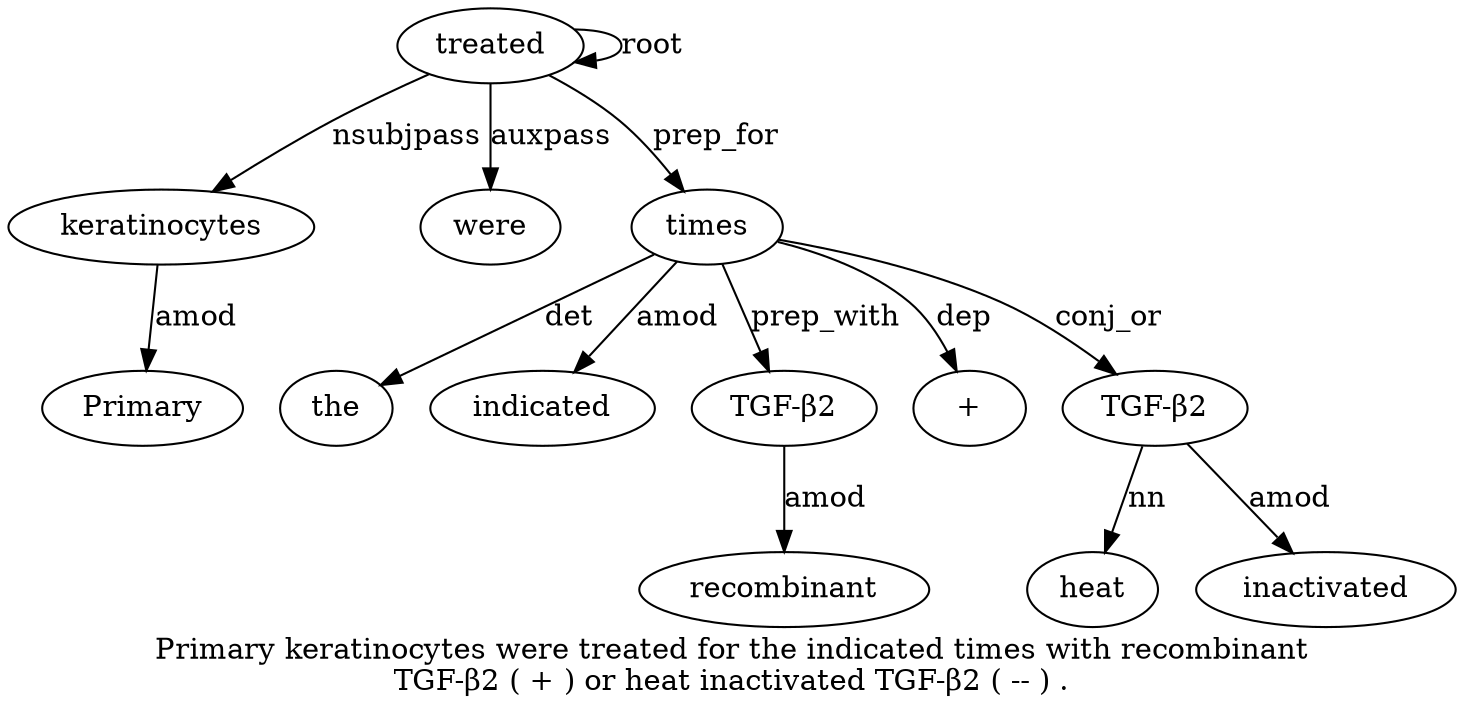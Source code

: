 digraph "Primary keratinocytes were treated for the indicated times with recombinant TGF-β2 ( + ) or heat inactivated TGF-β2 ( -- ) ." {
label="Primary keratinocytes were treated for the indicated times with recombinant
TGF-β2 ( + ) or heat inactivated TGF-β2 ( -- ) .";
keratinocytes2 [style=filled, fillcolor=white, label=keratinocytes];
Primary1 [style=filled, fillcolor=white, label=Primary];
keratinocytes2 -> Primary1  [label=amod];
treated4 [style=filled, fillcolor=white, label=treated];
treated4 -> keratinocytes2  [label=nsubjpass];
were3 [style=filled, fillcolor=white, label=were];
treated4 -> were3  [label=auxpass];
treated4 -> treated4  [label=root];
times8 [style=filled, fillcolor=white, label=times];
the6 [style=filled, fillcolor=white, label=the];
times8 -> the6  [label=det];
indicated7 [style=filled, fillcolor=white, label=indicated];
times8 -> indicated7  [label=amod];
treated4 -> times8  [label=prep_for];
"TGF-β211" [style=filled, fillcolor=white, label="TGF-β2"];
recombinant10 [style=filled, fillcolor=white, label=recombinant];
"TGF-β211" -> recombinant10  [label=amod];
times8 -> "TGF-β211"  [label=prep_with];
"+13" [style=filled, fillcolor=white, label="+"];
times8 -> "+13"  [label=dep];
"TGF-β218" [style=filled, fillcolor=white, label="TGF-β2"];
heat16 [style=filled, fillcolor=white, label=heat];
"TGF-β218" -> heat16  [label=nn];
inactivated17 [style=filled, fillcolor=white, label=inactivated];
"TGF-β218" -> inactivated17  [label=amod];
times8 -> "TGF-β218"  [label=conj_or];
}
